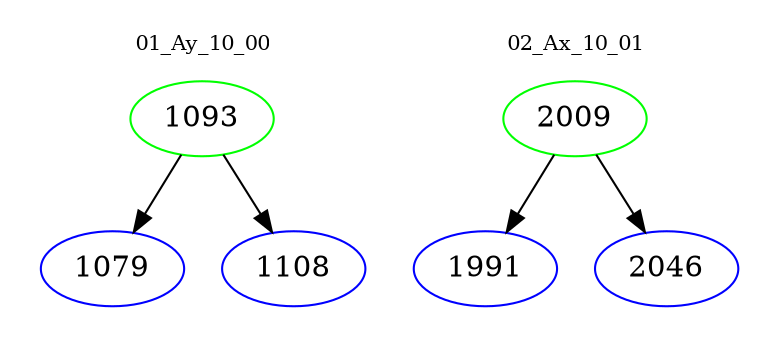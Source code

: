 digraph{
subgraph cluster_0 {
color = white
label = "01_Ay_10_00";
fontsize=10;
T0_1093 [label="1093", color="green"]
T0_1093 -> T0_1079 [color="black"]
T0_1079 [label="1079", color="blue"]
T0_1093 -> T0_1108 [color="black"]
T0_1108 [label="1108", color="blue"]
}
subgraph cluster_1 {
color = white
label = "02_Ax_10_01";
fontsize=10;
T1_2009 [label="2009", color="green"]
T1_2009 -> T1_1991 [color="black"]
T1_1991 [label="1991", color="blue"]
T1_2009 -> T1_2046 [color="black"]
T1_2046 [label="2046", color="blue"]
}
}
